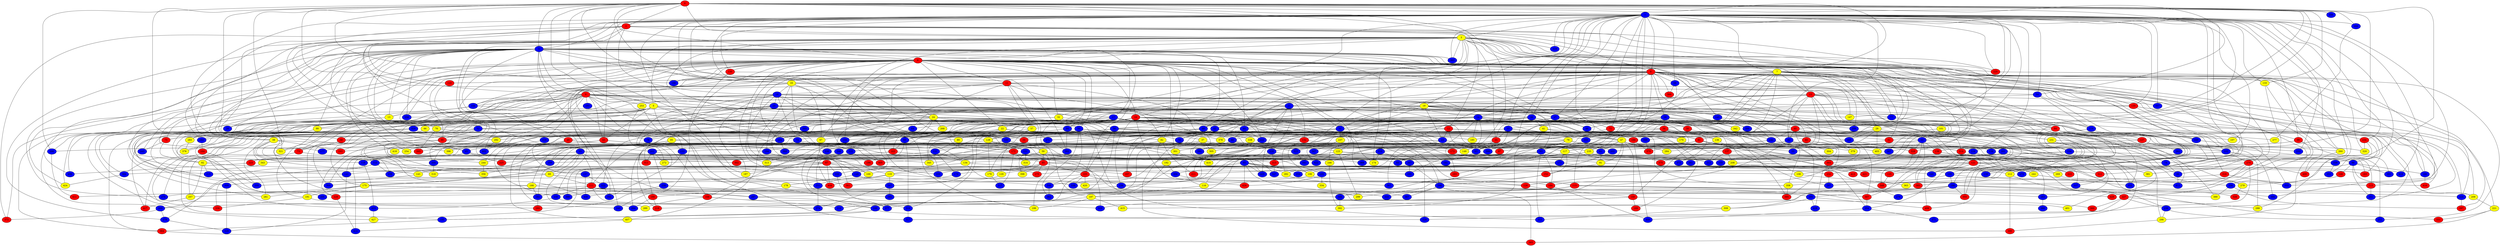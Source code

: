 graph {
0 [style = filled fillcolor = red];
1 [style = filled fillcolor = blue];
2 [style = filled fillcolor = red];
3 [style = filled fillcolor = yellow];
4 [style = filled fillcolor = blue];
5 [style = filled fillcolor = yellow];
6 [style = filled fillcolor = red];
7 [style = filled fillcolor = yellow];
8 [style = filled fillcolor = red];
9 [style = filled fillcolor = red];
10 [style = filled fillcolor = red];
11 [style = filled fillcolor = red];
12 [style = filled fillcolor = red];
13 [style = filled fillcolor = yellow];
14 [style = filled fillcolor = blue];
15 [style = filled fillcolor = red];
16 [style = filled fillcolor = yellow];
17 [style = filled fillcolor = blue];
18 [style = filled fillcolor = blue];
19 [style = filled fillcolor = yellow];
20 [style = filled fillcolor = blue];
21 [style = filled fillcolor = blue];
22 [style = filled fillcolor = yellow];
23 [style = filled fillcolor = blue];
24 [style = filled fillcolor = yellow];
25 [style = filled fillcolor = blue];
26 [style = filled fillcolor = blue];
27 [style = filled fillcolor = blue];
28 [style = filled fillcolor = blue];
29 [style = filled fillcolor = yellow];
30 [style = filled fillcolor = red];
31 [style = filled fillcolor = blue];
32 [style = filled fillcolor = yellow];
33 [style = filled fillcolor = blue];
34 [style = filled fillcolor = red];
35 [style = filled fillcolor = red];
36 [style = filled fillcolor = blue];
37 [style = filled fillcolor = yellow];
38 [style = filled fillcolor = yellow];
39 [style = filled fillcolor = red];
40 [style = filled fillcolor = red];
41 [style = filled fillcolor = yellow];
42 [style = filled fillcolor = blue];
43 [style = filled fillcolor = red];
44 [style = filled fillcolor = blue];
45 [style = filled fillcolor = blue];
46 [style = filled fillcolor = blue];
47 [style = filled fillcolor = yellow];
48 [style = filled fillcolor = blue];
49 [style = filled fillcolor = red];
50 [style = filled fillcolor = blue];
51 [style = filled fillcolor = red];
52 [style = filled fillcolor = blue];
53 [style = filled fillcolor = blue];
54 [style = filled fillcolor = blue];
55 [style = filled fillcolor = blue];
56 [style = filled fillcolor = blue];
57 [style = filled fillcolor = yellow];
58 [style = filled fillcolor = red];
59 [style = filled fillcolor = yellow];
60 [style = filled fillcolor = blue];
61 [style = filled fillcolor = blue];
62 [style = filled fillcolor = blue];
63 [style = filled fillcolor = blue];
64 [style = filled fillcolor = blue];
65 [style = filled fillcolor = blue];
66 [style = filled fillcolor = yellow];
67 [style = filled fillcolor = yellow];
68 [style = filled fillcolor = blue];
69 [style = filled fillcolor = yellow];
70 [style = filled fillcolor = blue];
71 [style = filled fillcolor = red];
72 [style = filled fillcolor = blue];
73 [style = filled fillcolor = red];
74 [style = filled fillcolor = blue];
75 [style = filled fillcolor = red];
76 [style = filled fillcolor = yellow];
77 [style = filled fillcolor = blue];
78 [style = filled fillcolor = blue];
79 [style = filled fillcolor = yellow];
80 [style = filled fillcolor = red];
81 [style = filled fillcolor = yellow];
82 [style = filled fillcolor = yellow];
83 [style = filled fillcolor = blue];
84 [style = filled fillcolor = red];
85 [style = filled fillcolor = red];
86 [style = filled fillcolor = blue];
87 [style = filled fillcolor = red];
88 [style = filled fillcolor = blue];
89 [style = filled fillcolor = yellow];
90 [style = filled fillcolor = red];
91 [style = filled fillcolor = red];
92 [style = filled fillcolor = yellow];
93 [style = filled fillcolor = blue];
94 [style = filled fillcolor = blue];
95 [style = filled fillcolor = yellow];
96 [style = filled fillcolor = blue];
97 [style = filled fillcolor = red];
98 [style = filled fillcolor = red];
99 [style = filled fillcolor = yellow];
100 [style = filled fillcolor = blue];
101 [style = filled fillcolor = yellow];
102 [style = filled fillcolor = blue];
103 [style = filled fillcolor = red];
104 [style = filled fillcolor = blue];
105 [style = filled fillcolor = blue];
106 [style = filled fillcolor = yellow];
107 [style = filled fillcolor = yellow];
108 [style = filled fillcolor = yellow];
109 [style = filled fillcolor = blue];
110 [style = filled fillcolor = blue];
111 [style = filled fillcolor = red];
112 [style = filled fillcolor = blue];
113 [style = filled fillcolor = red];
114 [style = filled fillcolor = blue];
115 [style = filled fillcolor = red];
116 [style = filled fillcolor = yellow];
117 [style = filled fillcolor = yellow];
118 [style = filled fillcolor = blue];
119 [style = filled fillcolor = yellow];
120 [style = filled fillcolor = red];
121 [style = filled fillcolor = red];
122 [style = filled fillcolor = blue];
123 [style = filled fillcolor = yellow];
124 [style = filled fillcolor = blue];
125 [style = filled fillcolor = red];
126 [style = filled fillcolor = red];
127 [style = filled fillcolor = red];
128 [style = filled fillcolor = yellow];
129 [style = filled fillcolor = yellow];
130 [style = filled fillcolor = red];
131 [style = filled fillcolor = blue];
132 [style = filled fillcolor = red];
133 [style = filled fillcolor = yellow];
134 [style = filled fillcolor = yellow];
135 [style = filled fillcolor = red];
136 [style = filled fillcolor = yellow];
137 [style = filled fillcolor = red];
138 [style = filled fillcolor = red];
139 [style = filled fillcolor = blue];
140 [style = filled fillcolor = red];
141 [style = filled fillcolor = blue];
142 [style = filled fillcolor = blue];
143 [style = filled fillcolor = yellow];
144 [style = filled fillcolor = blue];
145 [style = filled fillcolor = blue];
146 [style = filled fillcolor = red];
147 [style = filled fillcolor = yellow];
148 [style = filled fillcolor = blue];
149 [style = filled fillcolor = yellow];
150 [style = filled fillcolor = blue];
151 [style = filled fillcolor = blue];
152 [style = filled fillcolor = red];
153 [style = filled fillcolor = blue];
154 [style = filled fillcolor = blue];
155 [style = filled fillcolor = blue];
156 [style = filled fillcolor = blue];
157 [style = filled fillcolor = blue];
158 [style = filled fillcolor = blue];
159 [style = filled fillcolor = blue];
160 [style = filled fillcolor = blue];
161 [style = filled fillcolor = blue];
162 [style = filled fillcolor = blue];
163 [style = filled fillcolor = red];
164 [style = filled fillcolor = red];
165 [style = filled fillcolor = blue];
166 [style = filled fillcolor = yellow];
167 [style = filled fillcolor = blue];
168 [style = filled fillcolor = red];
169 [style = filled fillcolor = yellow];
170 [style = filled fillcolor = yellow];
171 [style = filled fillcolor = red];
172 [style = filled fillcolor = blue];
173 [style = filled fillcolor = red];
174 [style = filled fillcolor = yellow];
175 [style = filled fillcolor = yellow];
176 [style = filled fillcolor = blue];
177 [style = filled fillcolor = blue];
178 [style = filled fillcolor = yellow];
179 [style = filled fillcolor = yellow];
180 [style = filled fillcolor = blue];
181 [style = filled fillcolor = blue];
182 [style = filled fillcolor = blue];
183 [style = filled fillcolor = red];
184 [style = filled fillcolor = red];
185 [style = filled fillcolor = yellow];
186 [style = filled fillcolor = blue];
187 [style = filled fillcolor = yellow];
188 [style = filled fillcolor = red];
189 [style = filled fillcolor = red];
190 [style = filled fillcolor = red];
191 [style = filled fillcolor = yellow];
192 [style = filled fillcolor = yellow];
193 [style = filled fillcolor = red];
194 [style = filled fillcolor = blue];
195 [style = filled fillcolor = blue];
196 [style = filled fillcolor = red];
197 [style = filled fillcolor = yellow];
198 [style = filled fillcolor = blue];
199 [style = filled fillcolor = yellow];
200 [style = filled fillcolor = blue];
201 [style = filled fillcolor = blue];
202 [style = filled fillcolor = blue];
203 [style = filled fillcolor = blue];
204 [style = filled fillcolor = blue];
205 [style = filled fillcolor = blue];
206 [style = filled fillcolor = blue];
207 [style = filled fillcolor = red];
208 [style = filled fillcolor = yellow];
209 [style = filled fillcolor = yellow];
210 [style = filled fillcolor = red];
211 [style = filled fillcolor = red];
212 [style = filled fillcolor = yellow];
213 [style = filled fillcolor = blue];
214 [style = filled fillcolor = red];
215 [style = filled fillcolor = blue];
216 [style = filled fillcolor = blue];
217 [style = filled fillcolor = blue];
218 [style = filled fillcolor = red];
219 [style = filled fillcolor = blue];
220 [style = filled fillcolor = red];
221 [style = filled fillcolor = yellow];
222 [style = filled fillcolor = blue];
223 [style = filled fillcolor = red];
224 [style = filled fillcolor = blue];
225 [style = filled fillcolor = red];
226 [style = filled fillcolor = blue];
227 [style = filled fillcolor = red];
228 [style = filled fillcolor = blue];
229 [style = filled fillcolor = red];
230 [style = filled fillcolor = blue];
231 [style = filled fillcolor = yellow];
232 [style = filled fillcolor = red];
233 [style = filled fillcolor = blue];
234 [style = filled fillcolor = red];
235 [style = filled fillcolor = yellow];
236 [style = filled fillcolor = blue];
237 [style = filled fillcolor = yellow];
238 [style = filled fillcolor = blue];
239 [style = filled fillcolor = blue];
240 [style = filled fillcolor = blue];
241 [style = filled fillcolor = blue];
242 [style = filled fillcolor = yellow];
243 [style = filled fillcolor = blue];
244 [style = filled fillcolor = yellow];
245 [style = filled fillcolor = blue];
246 [style = filled fillcolor = yellow];
247 [style = filled fillcolor = blue];
248 [style = filled fillcolor = blue];
249 [style = filled fillcolor = blue];
250 [style = filled fillcolor = blue];
251 [style = filled fillcolor = blue];
252 [style = filled fillcolor = blue];
253 [style = filled fillcolor = yellow];
254 [style = filled fillcolor = yellow];
255 [style = filled fillcolor = blue];
256 [style = filled fillcolor = blue];
257 [style = filled fillcolor = yellow];
258 [style = filled fillcolor = blue];
259 [style = filled fillcolor = blue];
260 [style = filled fillcolor = yellow];
261 [style = filled fillcolor = blue];
262 [style = filled fillcolor = blue];
263 [style = filled fillcolor = blue];
264 [style = filled fillcolor = blue];
265 [style = filled fillcolor = red];
266 [style = filled fillcolor = blue];
267 [style = filled fillcolor = blue];
268 [style = filled fillcolor = yellow];
269 [style = filled fillcolor = yellow];
270 [style = filled fillcolor = red];
271 [style = filled fillcolor = blue];
272 [style = filled fillcolor = yellow];
273 [style = filled fillcolor = blue];
274 [style = filled fillcolor = blue];
275 [style = filled fillcolor = red];
276 [style = filled fillcolor = blue];
277 [style = filled fillcolor = yellow];
278 [style = filled fillcolor = blue];
279 [style = filled fillcolor = yellow];
280 [style = filled fillcolor = red];
281 [style = filled fillcolor = yellow];
282 [style = filled fillcolor = yellow];
283 [style = filled fillcolor = yellow];
284 [style = filled fillcolor = yellow];
285 [style = filled fillcolor = blue];
286 [style = filled fillcolor = blue];
287 [style = filled fillcolor = blue];
288 [style = filled fillcolor = yellow];
289 [style = filled fillcolor = yellow];
290 [style = filled fillcolor = blue];
291 [style = filled fillcolor = blue];
292 [style = filled fillcolor = yellow];
293 [style = filled fillcolor = red];
294 [style = filled fillcolor = blue];
295 [style = filled fillcolor = blue];
296 [style = filled fillcolor = blue];
297 [style = filled fillcolor = blue];
298 [style = filled fillcolor = yellow];
299 [style = filled fillcolor = yellow];
300 [style = filled fillcolor = blue];
301 [style = filled fillcolor = yellow];
302 [style = filled fillcolor = red];
303 [style = filled fillcolor = red];
304 [style = filled fillcolor = yellow];
305 [style = filled fillcolor = yellow];
306 [style = filled fillcolor = blue];
307 [style = filled fillcolor = red];
308 [style = filled fillcolor = yellow];
309 [style = filled fillcolor = blue];
310 [style = filled fillcolor = blue];
311 [style = filled fillcolor = red];
312 [style = filled fillcolor = red];
313 [style = filled fillcolor = yellow];
314 [style = filled fillcolor = yellow];
315 [style = filled fillcolor = red];
316 [style = filled fillcolor = red];
317 [style = filled fillcolor = blue];
318 [style = filled fillcolor = yellow];
319 [style = filled fillcolor = blue];
320 [style = filled fillcolor = yellow];
321 [style = filled fillcolor = yellow];
322 [style = filled fillcolor = blue];
323 [style = filled fillcolor = blue];
324 [style = filled fillcolor = blue];
325 [style = filled fillcolor = blue];
326 [style = filled fillcolor = red];
327 [style = filled fillcolor = blue];
328 [style = filled fillcolor = red];
329 [style = filled fillcolor = blue];
330 [style = filled fillcolor = blue];
331 [style = filled fillcolor = red];
332 [style = filled fillcolor = blue];
333 [style = filled fillcolor = blue];
334 [style = filled fillcolor = yellow];
335 [style = filled fillcolor = blue];
336 [style = filled fillcolor = red];
337 [style = filled fillcolor = blue];
338 [style = filled fillcolor = yellow];
339 [style = filled fillcolor = blue];
340 [style = filled fillcolor = blue];
341 [style = filled fillcolor = blue];
342 [style = filled fillcolor = yellow];
343 [style = filled fillcolor = yellow];
344 [style = filled fillcolor = blue];
345 [style = filled fillcolor = yellow];
346 [style = filled fillcolor = blue];
347 [style = filled fillcolor = blue];
348 [style = filled fillcolor = red];
349 [style = filled fillcolor = blue];
350 [style = filled fillcolor = blue];
351 [style = filled fillcolor = blue];
352 [style = filled fillcolor = blue];
353 [style = filled fillcolor = blue];
354 [style = filled fillcolor = blue];
355 [style = filled fillcolor = red];
356 [style = filled fillcolor = yellow];
357 [style = filled fillcolor = blue];
358 [style = filled fillcolor = yellow];
359 [style = filled fillcolor = blue];
360 [style = filled fillcolor = red];
361 [style = filled fillcolor = red];
362 [style = filled fillcolor = blue];
363 [style = filled fillcolor = yellow];
364 [style = filled fillcolor = red];
365 [style = filled fillcolor = red];
366 [style = filled fillcolor = red];
367 [style = filled fillcolor = blue];
368 [style = filled fillcolor = blue];
369 [style = filled fillcolor = blue];
370 [style = filled fillcolor = red];
371 [style = filled fillcolor = blue];
372 [style = filled fillcolor = red];
373 [style = filled fillcolor = blue];
374 [style = filled fillcolor = blue];
375 [style = filled fillcolor = red];
376 [style = filled fillcolor = yellow];
377 [style = filled fillcolor = blue];
378 [style = filled fillcolor = yellow];
379 [style = filled fillcolor = yellow];
380 [style = filled fillcolor = blue];
381 [style = filled fillcolor = yellow];
382 [style = filled fillcolor = blue];
383 [style = filled fillcolor = blue];
384 [style = filled fillcolor = blue];
385 [style = filled fillcolor = red];
386 [style = filled fillcolor = blue];
387 [style = filled fillcolor = blue];
388 [style = filled fillcolor = blue];
389 [style = filled fillcolor = yellow];
390 [style = filled fillcolor = red];
391 [style = filled fillcolor = blue];
392 [style = filled fillcolor = yellow];
393 [style = filled fillcolor = blue];
394 [style = filled fillcolor = blue];
395 [style = filled fillcolor = red];
396 [style = filled fillcolor = yellow];
397 [style = filled fillcolor = red];
398 [style = filled fillcolor = yellow];
399 [style = filled fillcolor = blue];
400 [style = filled fillcolor = red];
401 [style = filled fillcolor = yellow];
402 [style = filled fillcolor = blue];
403 [style = filled fillcolor = yellow];
404 [style = filled fillcolor = red];
405 [style = filled fillcolor = red];
406 [style = filled fillcolor = blue];
407 [style = filled fillcolor = yellow];
408 [style = filled fillcolor = red];
409 [style = filled fillcolor = blue];
410 [style = filled fillcolor = yellow];
411 [style = filled fillcolor = red];
412 [style = filled fillcolor = blue];
413 [style = filled fillcolor = red];
414 [style = filled fillcolor = blue];
415 [style = filled fillcolor = yellow];
416 [style = filled fillcolor = red];
417 [style = filled fillcolor = red];
418 [style = filled fillcolor = yellow];
419 [style = filled fillcolor = blue];
420 [style = filled fillcolor = yellow];
421 [style = filled fillcolor = red];
422 [style = filled fillcolor = blue];
423 [style = filled fillcolor = blue];
424 [style = filled fillcolor = yellow];
425 [style = filled fillcolor = blue];
426 [style = filled fillcolor = red];
427 [style = filled fillcolor = yellow];
428 [style = filled fillcolor = blue];
429 [style = filled fillcolor = red];
430 [style = filled fillcolor = blue];
0 -- 5;
0 -- 6;
0 -- 7;
0 -- 12;
0 -- 16;
0 -- 38;
0 -- 45;
0 -- 51;
0 -- 54;
0 -- 59;
0 -- 74;
0 -- 133;
0 -- 147;
0 -- 154;
0 -- 158;
0 -- 173;
0 -- 4;
0 -- 3;
0 -- 2;
0 -- 1;
0 -- 198;
0 -- 230;
0 -- 248;
0 -- 250;
0 -- 253;
0 -- 266;
0 -- 296;
1 -- 2;
1 -- 3;
1 -- 4;
1 -- 7;
1 -- 8;
1 -- 9;
1 -- 15;
1 -- 16;
1 -- 19;
1 -- 24;
1 -- 27;
1 -- 32;
1 -- 33;
1 -- 36;
1 -- 40;
1 -- 43;
1 -- 53;
1 -- 54;
1 -- 58;
1 -- 62;
1 -- 68;
1 -- 71;
1 -- 79;
1 -- 93;
1 -- 96;
1 -- 98;
1 -- 100;
1 -- 106;
1 -- 107;
1 -- 124;
1 -- 130;
1 -- 133;
1 -- 135;
1 -- 139;
1 -- 214;
1 -- 220;
1 -- 233;
1 -- 234;
1 -- 255;
1 -- 259;
1 -- 260;
1 -- 266;
1 -- 290;
1 -- 292;
1 -- 319;
1 -- 320;
1 -- 321;
1 -- 332;
1 -- 350;
1 -- 357;
1 -- 378;
1 -- 383;
1 -- 419;
2 -- 3;
2 -- 8;
2 -- 18;
2 -- 29;
2 -- 52;
2 -- 101;
2 -- 112;
2 -- 135;
2 -- 162;
2 -- 201;
2 -- 273;
2 -- 372;
3 -- 4;
3 -- 5;
3 -- 6;
3 -- 7;
3 -- 10;
3 -- 15;
3 -- 35;
3 -- 48;
3 -- 76;
3 -- 85;
3 -- 113;
3 -- 120;
3 -- 121;
3 -- 145;
3 -- 174;
3 -- 186;
3 -- 220;
3 -- 244;
3 -- 278;
3 -- 288;
3 -- 318;
3 -- 319;
3 -- 328;
3 -- 383;
3 -- 393;
3 -- 406;
4 -- 5;
4 -- 6;
4 -- 9;
4 -- 11;
4 -- 13;
4 -- 17;
4 -- 24;
4 -- 25;
4 -- 26;
4 -- 27;
4 -- 38;
4 -- 44;
4 -- 45;
4 -- 49;
4 -- 99;
4 -- 103;
4 -- 110;
4 -- 165;
4 -- 177;
4 -- 180;
4 -- 207;
4 -- 215;
4 -- 243;
4 -- 245;
4 -- 254;
4 -- 258;
4 -- 260;
4 -- 274;
4 -- 298;
4 -- 383;
4 -- 396;
4 -- 397;
4 -- 418;
4 -- 424;
5 -- 13;
5 -- 17;
5 -- 34;
5 -- 43;
5 -- 100;
5 -- 128;
5 -- 142;
5 -- 187;
5 -- 193;
5 -- 213;
5 -- 229;
5 -- 290;
5 -- 324;
5 -- 406;
5 -- 427;
6 -- 8;
6 -- 9;
6 -- 10;
6 -- 11;
6 -- 14;
6 -- 22;
6 -- 23;
6 -- 31;
6 -- 32;
6 -- 50;
6 -- 51;
6 -- 53;
6 -- 73;
6 -- 75;
6 -- 76;
6 -- 78;
6 -- 82;
6 -- 84;
6 -- 90;
6 -- 93;
6 -- 94;
6 -- 104;
6 -- 123;
6 -- 130;
6 -- 144;
6 -- 150;
6 -- 184;
6 -- 198;
6 -- 200;
6 -- 212;
6 -- 220;
6 -- 222;
6 -- 249;
6 -- 251;
6 -- 258;
6 -- 283;
6 -- 301;
6 -- 313;
6 -- 344;
6 -- 361;
6 -- 372;
6 -- 385;
6 -- 402;
7 -- 11;
7 -- 13;
7 -- 14;
7 -- 15;
7 -- 29;
7 -- 34;
7 -- 46;
7 -- 55;
7 -- 63;
7 -- 77;
7 -- 84;
7 -- 91;
7 -- 98;
7 -- 114;
7 -- 117;
7 -- 162;
7 -- 183;
7 -- 206;
7 -- 232;
7 -- 235;
7 -- 323;
8 -- 14;
8 -- 16;
8 -- 21;
8 -- 28;
8 -- 31;
8 -- 35;
8 -- 40;
8 -- 42;
8 -- 54;
8 -- 56;
8 -- 67;
8 -- 68;
8 -- 80;
8 -- 102;
8 -- 109;
8 -- 115;
8 -- 120;
8 -- 133;
8 -- 144;
8 -- 147;
8 -- 163;
8 -- 194;
8 -- 198;
8 -- 202;
8 -- 212;
8 -- 221;
8 -- 224;
8 -- 230;
8 -- 234;
8 -- 268;
8 -- 270;
8 -- 282;
8 -- 316;
8 -- 366;
8 -- 405;
8 -- 416;
9 -- 19;
9 -- 20;
9 -- 43;
9 -- 50;
9 -- 58;
9 -- 71;
9 -- 72;
9 -- 94;
9 -- 99;
9 -- 132;
9 -- 135;
9 -- 144;
9 -- 153;
9 -- 175;
9 -- 178;
9 -- 216;
9 -- 285;
9 -- 292;
9 -- 300;
9 -- 302;
9 -- 353;
9 -- 364;
9 -- 395;
9 -- 424;
10 -- 12;
10 -- 22;
10 -- 29;
10 -- 64;
10 -- 66;
10 -- 74;
10 -- 156;
10 -- 172;
10 -- 181;
10 -- 204;
10 -- 244;
10 -- 279;
10 -- 286;
10 -- 309;
10 -- 364;
10 -- 404;
10 -- 426;
11 -- 18;
11 -- 39;
11 -- 59;
11 -- 73;
11 -- 139;
11 -- 150;
11 -- 169;
11 -- 338;
11 -- 425;
12 -- 23;
12 -- 117;
12 -- 189;
12 -- 255;
12 -- 322;
13 -- 26;
14 -- 22;
14 -- 47;
14 -- 76;
14 -- 83;
14 -- 137;
14 -- 153;
14 -- 185;
14 -- 293;
14 -- 310;
14 -- 314;
14 -- 340;
14 -- 355;
14 -- 362;
15 -- 19;
15 -- 21;
15 -- 42;
15 -- 62;
15 -- 224;
15 -- 255;
15 -- 283;
15 -- 284;
15 -- 291;
15 -- 312;
15 -- 357;
15 -- 379;
15 -- 394;
15 -- 408;
16 -- 18;
16 -- 26;
16 -- 67;
16 -- 82;
16 -- 127;
16 -- 131;
16 -- 148;
16 -- 191;
16 -- 199;
17 -- 30;
17 -- 42;
17 -- 44;
17 -- 94;
17 -- 132;
17 -- 166;
17 -- 254;
17 -- 270;
17 -- 324;
17 -- 335;
17 -- 337;
17 -- 393;
17 -- 418;
17 -- 421;
18 -- 20;
18 -- 21;
18 -- 39;
18 -- 56;
18 -- 87;
18 -- 108;
18 -- 141;
18 -- 168;
18 -- 171;
18 -- 187;
18 -- 253;
18 -- 344;
18 -- 405;
19 -- 23;
19 -- 46;
19 -- 56;
19 -- 57;
19 -- 77;
19 -- 78;
19 -- 92;
19 -- 101;
19 -- 104;
19 -- 142;
19 -- 145;
19 -- 147;
19 -- 180;
19 -- 241;
19 -- 258;
19 -- 330;
19 -- 342;
19 -- 407;
19 -- 423;
20 -- 24;
20 -- 36;
20 -- 69;
20 -- 97;
20 -- 164;
20 -- 173;
20 -- 222;
20 -- 238;
20 -- 280;
20 -- 379;
20 -- 402;
21 -- 27;
21 -- 28;
21 -- 44;
21 -- 48;
21 -- 60;
21 -- 64;
21 -- 145;
21 -- 226;
21 -- 322;
21 -- 345;
21 -- 358;
21 -- 425;
22 -- 37;
22 -- 95;
22 -- 125;
22 -- 171;
22 -- 336;
22 -- 352;
22 -- 417;
23 -- 131;
23 -- 149;
23 -- 202;
23 -- 337;
23 -- 339;
23 -- 387;
24 -- 30;
24 -- 50;
24 -- 57;
24 -- 188;
24 -- 209;
24 -- 218;
24 -- 229;
24 -- 268;
24 -- 307;
24 -- 313;
24 -- 339;
24 -- 384;
25 -- 69;
25 -- 81;
25 -- 111;
25 -- 182;
25 -- 204;
25 -- 264;
25 -- 287;
25 -- 295;
27 -- 30;
27 -- 31;
27 -- 46;
27 -- 75;
27 -- 80;
27 -- 89;
27 -- 101;
27 -- 204;
27 -- 373;
28 -- 33;
28 -- 34;
28 -- 71;
28 -- 181;
28 -- 192;
28 -- 236;
28 -- 342;
28 -- 355;
28 -- 386;
28 -- 389;
29 -- 96;
29 -- 132;
29 -- 134;
29 -- 165;
29 -- 279;
29 -- 373;
29 -- 403;
30 -- 303;
31 -- 88;
31 -- 89;
31 -- 100;
31 -- 108;
31 -- 237;
31 -- 394;
32 -- 52;
32 -- 70;
32 -- 82;
32 -- 197;
32 -- 231;
32 -- 281;
32 -- 300;
33 -- 35;
33 -- 39;
33 -- 79;
33 -- 87;
33 -- 109;
33 -- 123;
33 -- 170;
34 -- 51;
34 -- 90;
34 -- 128;
34 -- 136;
34 -- 292;
34 -- 298;
34 -- 370;
34 -- 395;
35 -- 63;
35 -- 118;
35 -- 149;
36 -- 41;
36 -- 48;
36 -- 72;
36 -- 91;
36 -- 99;
36 -- 116;
36 -- 124;
36 -- 165;
36 -- 315;
36 -- 352;
36 -- 412;
37 -- 45;
37 -- 214;
37 -- 305;
37 -- 390;
38 -- 112;
38 -- 143;
38 -- 193;
38 -- 281;
38 -- 368;
39 -- 59;
40 -- 62;
40 -- 126;
40 -- 142;
40 -- 186;
40 -- 231;
40 -- 305;
40 -- 349;
40 -- 401;
41 -- 47;
41 -- 63;
41 -- 214;
41 -- 392;
42 -- 53;
42 -- 70;
42 -- 121;
42 -- 126;
42 -- 150;
42 -- 160;
42 -- 168;
42 -- 174;
42 -- 248;
43 -- 61;
43 -- 155;
43 -- 177;
43 -- 193;
43 -- 267;
43 -- 396;
44 -- 47;
44 -- 70;
44 -- 88;
44 -- 222;
44 -- 251;
45 -- 74;
45 -- 92;
45 -- 225;
46 -- 188;
47 -- 55;
47 -- 61;
47 -- 81;
47 -- 85;
47 -- 102;
47 -- 122;
47 -- 140;
47 -- 201;
47 -- 235;
47 -- 284;
47 -- 415;
48 -- 49;
48 -- 58;
48 -- 141;
48 -- 170;
48 -- 207;
48 -- 338;
48 -- 371;
49 -- 151;
49 -- 157;
49 -- 194;
49 -- 289;
49 -- 296;
49 -- 407;
50 -- 60;
50 -- 78;
50 -- 88;
50 -- 105;
50 -- 225;
50 -- 240;
50 -- 246;
50 -- 362;
50 -- 399;
51 -- 97;
51 -- 260;
51 -- 403;
52 -- 75;
52 -- 89;
52 -- 90;
52 -- 358;
52 -- 384;
53 -- 65;
53 -- 125;
53 -- 137;
53 -- 138;
53 -- 161;
53 -- 272;
53 -- 328;
53 -- 348;
54 -- 114;
54 -- 138;
54 -- 246;
56 -- 67;
56 -- 103;
56 -- 104;
56 -- 123;
56 -- 136;
56 -- 185;
56 -- 261;
56 -- 264;
56 -- 294;
56 -- 343;
57 -- 128;
57 -- 216;
57 -- 247;
57 -- 271;
57 -- 368;
58 -- 73;
58 -- 191;
58 -- 335;
59 -- 65;
59 -- 83;
59 -- 85;
59 -- 181;
59 -- 199;
59 -- 302;
59 -- 345;
60 -- 134;
60 -- 163;
60 -- 196;
60 -- 254;
60 -- 310;
60 -- 418;
61 -- 81;
61 -- 86;
61 -- 269;
61 -- 405;
61 -- 427;
62 -- 115;
62 -- 116;
62 -- 304;
62 -- 381;
62 -- 399;
63 -- 83;
63 -- 118;
63 -- 121;
64 -- 159;
64 -- 350;
65 -- 69;
65 -- 106;
65 -- 179;
65 -- 273;
65 -- 282;
65 -- 318;
65 -- 359;
65 -- 367;
65 -- 425;
65 -- 426;
66 -- 162;
67 -- 119;
68 -- 149;
68 -- 366;
69 -- 111;
69 -- 175;
69 -- 300;
69 -- 337;
71 -- 185;
72 -- 111;
72 -- 122;
72 -- 190;
72 -- 235;
73 -- 87;
73 -- 195;
74 -- 96;
75 -- 92;
75 -- 243;
76 -- 91;
76 -- 205;
76 -- 265;
77 -- 84;
77 -- 114;
77 -- 376;
79 -- 86;
79 -- 93;
79 -- 143;
79 -- 158;
79 -- 226;
79 -- 252;
79 -- 346;
80 -- 369;
80 -- 403;
80 -- 428;
81 -- 109;
81 -- 152;
82 -- 129;
82 -- 137;
82 -- 138;
82 -- 192;
82 -- 211;
84 -- 86;
84 -- 102;
84 -- 107;
84 -- 119;
84 -- 127;
84 -- 154;
84 -- 159;
84 -- 249;
84 -- 297;
85 -- 103;
85 -- 108;
85 -- 119;
85 -- 157;
85 -- 183;
85 -- 275;
85 -- 312;
85 -- 335;
85 -- 398;
86 -- 105;
86 -- 146;
86 -- 180;
86 -- 241;
86 -- 391;
86 -- 416;
87 -- 141;
87 -- 143;
87 -- 169;
87 -- 187;
87 -- 212;
87 -- 306;
87 -- 350;
87 -- 404;
88 -- 179;
88 -- 194;
88 -- 263;
88 -- 323;
88 -- 327;
89 -- 131;
91 -- 110;
91 -- 140;
91 -- 167;
91 -- 175;
91 -- 211;
91 -- 269;
91 -- 287;
91 -- 301;
91 -- 320;
91 -- 340;
91 -- 379;
90 -- 321;
90 -- 330;
90 -- 430;
92 -- 157;
92 -- 215;
92 -- 257;
93 -- 112;
93 -- 184;
93 -- 223;
93 -- 242;
93 -- 263;
93 -- 267;
93 -- 353;
94 -- 216;
94 -- 274;
94 -- 301;
94 -- 378;
94 -- 382;
95 -- 153;
95 -- 202;
95 -- 265;
95 -- 311;
95 -- 414;
96 -- 412;
98 -- 124;
98 -- 227;
98 -- 391;
99 -- 118;
99 -- 283;
99 -- 321;
100 -- 228;
100 -- 238;
101 -- 167;
102 -- 106;
102 -- 113;
102 -- 270;
102 -- 288;
103 -- 126;
103 -- 156;
103 -- 219;
103 -- 309;
103 -- 339;
103 -- 420;
104 -- 166;
104 -- 368;
105 -- 334;
105 -- 426;
106 -- 115;
106 -- 116;
108 -- 363;
109 -- 113;
109 -- 186;
109 -- 358;
110 -- 174;
110 -- 197;
110 -- 267;
111 -- 160;
111 -- 168;
111 -- 230;
111 -- 346;
111 -- 411;
112 -- 238;
112 -- 269;
112 -- 275;
112 -- 278;
112 -- 336;
113 -- 241;
114 -- 277;
114 -- 308;
115 -- 209;
115 -- 229;
115 -- 263;
115 -- 274;
115 -- 429;
115 -- 430;
116 -- 197;
117 -- 152;
117 -- 172;
117 -- 256;
117 -- 359;
118 -- 423;
119 -- 166;
119 -- 184;
119 -- 247;
119 -- 404;
120 -- 356;
121 -- 125;
121 -- 129;
121 -- 139;
121 -- 203;
121 -- 210;
121 -- 242;
121 -- 340;
121 -- 354;
121 -- 419;
122 -- 196;
122 -- 244;
123 -- 261;
123 -- 276;
123 -- 299;
123 -- 410;
123 -- 420;
123 -- 422;
124 -- 155;
124 -- 156;
124 -- 210;
124 -- 261;
124 -- 312;
125 -- 348;
126 -- 140;
127 -- 167;
127 -- 262;
128 -- 151;
128 -- 173;
128 -- 179;
128 -- 257;
128 -- 325;
129 -- 361;
130 -- 245;
130 -- 382;
131 -- 134;
131 -- 159;
131 -- 176;
132 -- 158;
132 -- 248;
132 -- 282;
133 -- 363;
133 -- 400;
134 -- 148;
134 -- 207;
134 -- 420;
135 -- 209;
135 -- 271;
135 -- 348;
136 -- 297;
136 -- 375;
137 -- 208;
137 -- 213;
138 -- 326;
140 -- 160;
140 -- 189;
140 -- 325;
140 -- 401;
141 -- 329;
142 -- 213;
142 -- 303;
143 -- 200;
144 -- 203;
144 -- 249;
144 -- 296;
145 -- 206;
145 -- 386;
146 -- 279;
148 -- 178;
148 -- 240;
151 -- 314;
151 -- 369;
151 -- 398;
152 -- 286;
152 -- 299;
153 -- 215;
153 -- 325;
154 -- 169;
154 -- 183;
154 -- 208;
156 -- 182;
156 -- 224;
157 -- 322;
157 -- 430;
159 -- 356;
160 -- 195;
160 -- 228;
160 -- 407;
161 -- 172;
161 -- 259;
161 -- 331;
161 -- 343;
162 -- 164;
163 -- 223;
163 -- 225;
163 -- 373;
163 -- 422;
164 -- 200;
165 -- 307;
165 -- 328;
165 -- 396;
166 -- 182;
166 -- 205;
166 -- 307;
167 -- 303;
168 -- 219;
168 -- 289;
168 -- 377;
170 -- 208;
171 -- 217;
171 -- 246;
171 -- 314;
171 -- 315;
171 -- 388;
172 -- 176;
172 -- 354;
173 -- 375;
175 -- 191;
175 -- 257;
175 -- 281;
175 -- 287;
175 -- 299;
176 -- 251;
178 -- 190;
178 -- 308;
179 -- 217;
180 -- 416;
181 -- 211;
181 -- 232;
181 -- 293;
182 -- 280;
184 -- 409;
186 -- 195;
186 -- 227;
186 -- 276;
186 -- 295;
186 -- 355;
186 -- 377;
186 -- 394;
188 -- 370;
188 -- 409;
190 -- 218;
190 -- 264;
191 -- 245;
191 -- 336;
192 -- 218;
192 -- 306;
194 -- 361;
195 -- 364;
197 -- 199;
197 -- 203;
197 -- 415;
201 -- 239;
201 -- 272;
201 -- 311;
201 -- 345;
202 -- 306;
203 -- 278;
203 -- 372;
204 -- 318;
208 -- 387;
208 -- 413;
209 -- 221;
212 -- 227;
212 -- 390;
216 -- 388;
220 -- 252;
221 -- 331;
221 -- 365;
222 -- 291;
223 -- 406;
224 -- 397;
226 -- 240;
226 -- 273;
226 -- 315;
227 -- 228;
227 -- 236;
227 -- 288;
227 -- 360;
229 -- 414;
230 -- 374;
230 -- 423;
231 -- 233;
231 -- 385;
231 -- 408;
232 -- 297;
234 -- 256;
234 -- 320;
234 -- 351;
235 -- 236;
235 -- 313;
236 -- 252;
236 -- 298;
237 -- 323;
237 -- 347;
237 -- 422;
239 -- 280;
239 -- 294;
240 -- 362;
242 -- 352;
244 -- 356;
246 -- 392;
247 -- 294;
247 -- 374;
248 -- 333;
249 -- 332;
251 -- 374;
253 -- 272;
253 -- 317;
255 -- 293;
256 -- 389;
256 -- 397;
257 -- 417;
259 -- 351;
260 -- 400;
263 -- 380;
266 -- 277;
267 -- 275;
267 -- 286;
267 -- 290;
269 -- 412;
270 -- 316;
270 -- 317;
270 -- 381;
270 -- 400;
270 -- 429;
271 -- 382;
278 -- 329;
279 -- 326;
282 -- 387;
283 -- 376;
286 -- 295;
286 -- 333;
286 -- 365;
286 -- 367;
287 -- 310;
292 -- 402;
295 -- 308;
295 -- 408;
295 -- 428;
296 -- 411;
298 -- 390;
301 -- 410;
303 -- 421;
306 -- 360;
307 -- 354;
308 -- 353;
309 -- 329;
310 -- 317;
315 -- 327;
316 -- 332;
316 -- 385;
322 -- 344;
322 -- 388;
323 -- 341;
324 -- 349;
324 -- 376;
324 -- 417;
328 -- 421;
337 -- 389;
343 -- 384;
346 -- 392;
349 -- 370;
350 -- 377;
354 -- 371;
354 -- 409;
358 -- 395;
364 -- 365;
384 -- 424;
407 -- 414;
423 -- 427;
}
